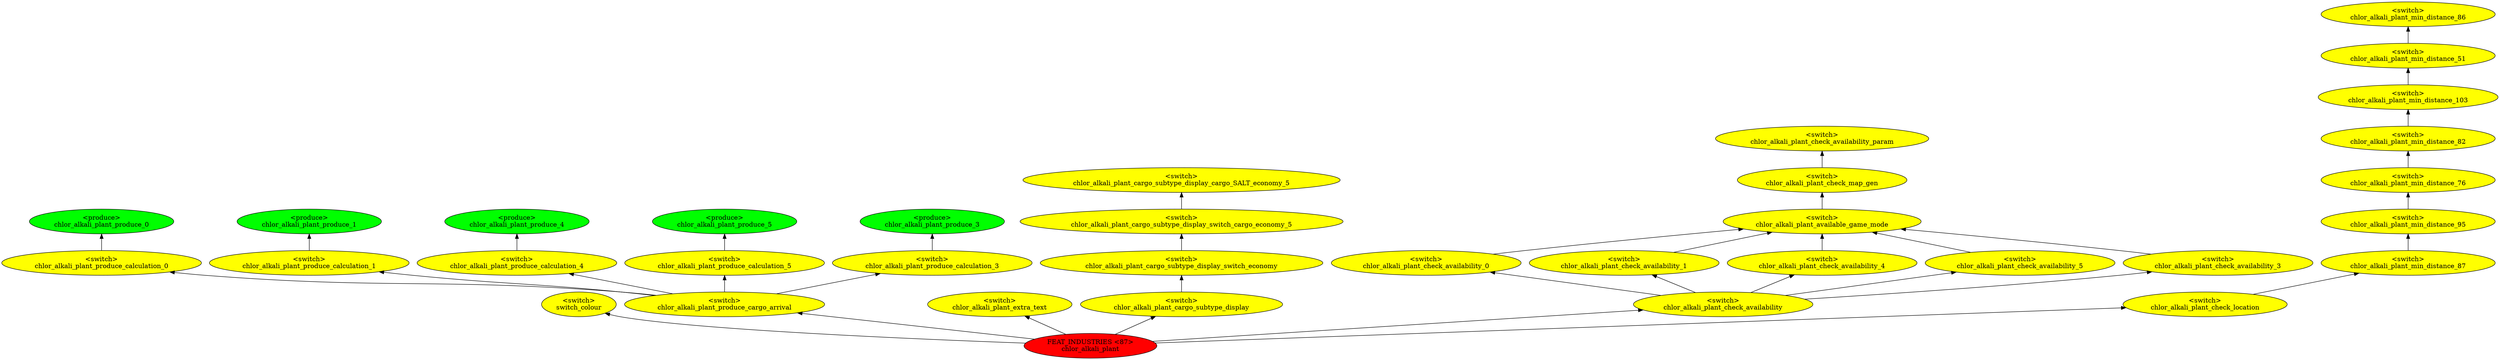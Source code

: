 digraph {
rankdir="BT"
switch_colour [fillcolor=yellow style="filled" label="<switch>\nswitch_colour"]
chlor_alkali_plant_produce_0 [fillcolor=green style="filled" label="<produce>\nchlor_alkali_plant_produce_0"]
chlor_alkali_plant_produce_calculation_0 [fillcolor=yellow style="filled" label="<switch>\nchlor_alkali_plant_produce_calculation_0"]
chlor_alkali_plant_produce_1 [fillcolor=green style="filled" label="<produce>\nchlor_alkali_plant_produce_1"]
chlor_alkali_plant_produce_calculation_1 [fillcolor=yellow style="filled" label="<switch>\nchlor_alkali_plant_produce_calculation_1"]
chlor_alkali_plant_produce_4 [fillcolor=green style="filled" label="<produce>\nchlor_alkali_plant_produce_4"]
chlor_alkali_plant_produce_calculation_4 [fillcolor=yellow style="filled" label="<switch>\nchlor_alkali_plant_produce_calculation_4"]
chlor_alkali_plant_produce_5 [fillcolor=green style="filled" label="<produce>\nchlor_alkali_plant_produce_5"]
chlor_alkali_plant_produce_calculation_5 [fillcolor=yellow style="filled" label="<switch>\nchlor_alkali_plant_produce_calculation_5"]
chlor_alkali_plant_produce_3 [fillcolor=green style="filled" label="<produce>\nchlor_alkali_plant_produce_3"]
chlor_alkali_plant_produce_calculation_3 [fillcolor=yellow style="filled" label="<switch>\nchlor_alkali_plant_produce_calculation_3"]
chlor_alkali_plant_produce_cargo_arrival [fillcolor=yellow style="filled" label="<switch>\nchlor_alkali_plant_produce_cargo_arrival"]
chlor_alkali_plant_extra_text [fillcolor=yellow style="filled" label="<switch>\nchlor_alkali_plant_extra_text"]
chlor_alkali_plant_cargo_subtype_display_cargo_SALT_economy_5 [fillcolor=yellow style="filled" label="<switch>\nchlor_alkali_plant_cargo_subtype_display_cargo_SALT_economy_5"]
chlor_alkali_plant_cargo_subtype_display_switch_cargo_economy_5 [fillcolor=yellow style="filled" label="<switch>\nchlor_alkali_plant_cargo_subtype_display_switch_cargo_economy_5"]
chlor_alkali_plant_cargo_subtype_display_switch_economy [fillcolor=yellow style="filled" label="<switch>\nchlor_alkali_plant_cargo_subtype_display_switch_economy"]
chlor_alkali_plant_cargo_subtype_display [fillcolor=yellow style="filled" label="<switch>\nchlor_alkali_plant_cargo_subtype_display"]
chlor_alkali_plant_check_availability_param [fillcolor=yellow style="filled" label="<switch>\nchlor_alkali_plant_check_availability_param"]
chlor_alkali_plant_check_map_gen [fillcolor=yellow style="filled" label="<switch>\nchlor_alkali_plant_check_map_gen"]
chlor_alkali_plant_available_game_mode [fillcolor=yellow style="filled" label="<switch>\nchlor_alkali_plant_available_game_mode"]
chlor_alkali_plant_check_availability_0 [fillcolor=yellow style="filled" label="<switch>\nchlor_alkali_plant_check_availability_0"]
chlor_alkali_plant_check_availability_1 [fillcolor=yellow style="filled" label="<switch>\nchlor_alkali_plant_check_availability_1"]
chlor_alkali_plant_check_availability_4 [fillcolor=yellow style="filled" label="<switch>\nchlor_alkali_plant_check_availability_4"]
chlor_alkali_plant_check_availability_5 [fillcolor=yellow style="filled" label="<switch>\nchlor_alkali_plant_check_availability_5"]
chlor_alkali_plant_check_availability_3 [fillcolor=yellow style="filled" label="<switch>\nchlor_alkali_plant_check_availability_3"]
chlor_alkali_plant_check_availability [fillcolor=yellow style="filled" label="<switch>\nchlor_alkali_plant_check_availability"]
chlor_alkali_plant_min_distance_86 [fillcolor=yellow style="filled" label="<switch>\nchlor_alkali_plant_min_distance_86"]
chlor_alkali_plant_min_distance_51 [fillcolor=yellow style="filled" label="<switch>\nchlor_alkali_plant_min_distance_51"]
chlor_alkali_plant_min_distance_103 [fillcolor=yellow style="filled" label="<switch>\nchlor_alkali_plant_min_distance_103"]
chlor_alkali_plant_min_distance_82 [fillcolor=yellow style="filled" label="<switch>\nchlor_alkali_plant_min_distance_82"]
chlor_alkali_plant_min_distance_76 [fillcolor=yellow style="filled" label="<switch>\nchlor_alkali_plant_min_distance_76"]
chlor_alkali_plant_min_distance_95 [fillcolor=yellow style="filled" label="<switch>\nchlor_alkali_plant_min_distance_95"]
chlor_alkali_plant_min_distance_87 [fillcolor=yellow style="filled" label="<switch>\nchlor_alkali_plant_min_distance_87"]
chlor_alkali_plant_check_location [fillcolor=yellow style="filled" label="<switch>\nchlor_alkali_plant_check_location"]
chlor_alkali_plant [fillcolor=red style="filled" label="FEAT_INDUSTRIES <87>\nchlor_alkali_plant"]
chlor_alkali_plant_produce_cargo_arrival->chlor_alkali_plant_produce_calculation_1
chlor_alkali_plant_min_distance_103->chlor_alkali_plant_min_distance_51
chlor_alkali_plant_produce_calculation_1->chlor_alkali_plant_produce_1
chlor_alkali_plant->chlor_alkali_plant_produce_cargo_arrival
chlor_alkali_plant->chlor_alkali_plant_extra_text
chlor_alkali_plant_produce_cargo_arrival->chlor_alkali_plant_produce_calculation_3
chlor_alkali_plant->chlor_alkali_plant_check_availability
chlor_alkali_plant_produce_cargo_arrival->chlor_alkali_plant_produce_calculation_5
chlor_alkali_plant_check_availability->chlor_alkali_plant_check_availability_3
chlor_alkali_plant_check_availability->chlor_alkali_plant_check_availability_1
chlor_alkali_plant_cargo_subtype_display->chlor_alkali_plant_cargo_subtype_display_switch_economy
chlor_alkali_plant->chlor_alkali_plant_check_location
chlor_alkali_plant_available_game_mode->chlor_alkali_plant_check_map_gen
chlor_alkali_plant_check_map_gen->chlor_alkali_plant_check_availability_param
chlor_alkali_plant_min_distance_76->chlor_alkali_plant_min_distance_82
chlor_alkali_plant_produce_cargo_arrival->chlor_alkali_plant_produce_calculation_0
chlor_alkali_plant_produce_calculation_4->chlor_alkali_plant_produce_4
chlor_alkali_plant_check_availability_1->chlor_alkali_plant_available_game_mode
chlor_alkali_plant_min_distance_51->chlor_alkali_plant_min_distance_86
chlor_alkali_plant_cargo_subtype_display_switch_cargo_economy_5->chlor_alkali_plant_cargo_subtype_display_cargo_SALT_economy_5
chlor_alkali_plant_check_availability_0->chlor_alkali_plant_available_game_mode
chlor_alkali_plant_produce_cargo_arrival->chlor_alkali_plant_produce_calculation_4
chlor_alkali_plant_check_availability_5->chlor_alkali_plant_available_game_mode
chlor_alkali_plant_produce_calculation_0->chlor_alkali_plant_produce_0
chlor_alkali_plant_check_availability->chlor_alkali_plant_check_availability_5
chlor_alkali_plant_min_distance_82->chlor_alkali_plant_min_distance_103
chlor_alkali_plant_check_availability->chlor_alkali_plant_check_availability_4
chlor_alkali_plant_min_distance_95->chlor_alkali_plant_min_distance_76
chlor_alkali_plant_check_location->chlor_alkali_plant_min_distance_87
chlor_alkali_plant_check_availability->chlor_alkali_plant_check_availability_0
chlor_alkali_plant_check_availability_4->chlor_alkali_plant_available_game_mode
chlor_alkali_plant->switch_colour
chlor_alkali_plant_produce_calculation_3->chlor_alkali_plant_produce_3
chlor_alkali_plant->chlor_alkali_plant_cargo_subtype_display
chlor_alkali_plant_check_availability_3->chlor_alkali_plant_available_game_mode
chlor_alkali_plant_produce_calculation_5->chlor_alkali_plant_produce_5
chlor_alkali_plant_cargo_subtype_display_switch_economy->chlor_alkali_plant_cargo_subtype_display_switch_cargo_economy_5
chlor_alkali_plant_min_distance_87->chlor_alkali_plant_min_distance_95
}
